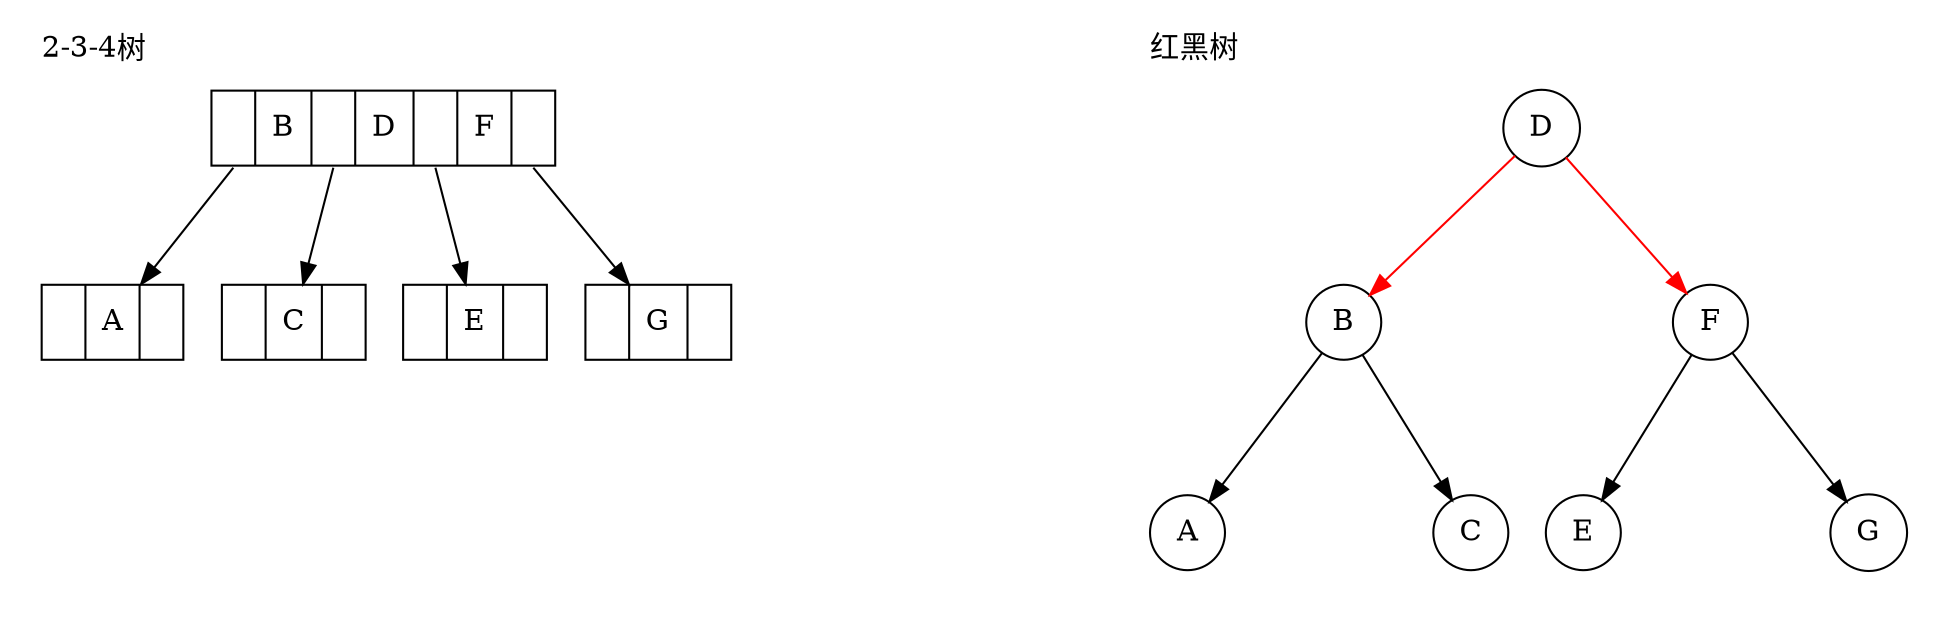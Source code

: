 digraph g{
labeljust=l;
labelloc=t;
splines=line;

subgraph cluster_1{
label="2-3-4树";
node[shape=record];
penwidth=0;
n1_0[label="<f1> | B | <f2> | D | <f3> | F | <f4>"];
n1_1[label="<f1> | A | <f2>"];
n1_2[label="<f1> | C | <f2>"];
n1_3[label="<f1> | E | <f2>"];
n1_4[label="<f1> | G | <f2>"];
n1_0:f1->n1_1;
n1_0:f2->n1_2;
n1_0:f3->n1_3;
n1_0:f4->n1_4;
}

subgraph cluster_t{
label="";
node[shape=circle];
penwidth=0;
t_0[style=invis];
t_1[style=invis];
t_2[style=invis];
t_0->t_1[style=invis];
t_0->t_2[style=invis];
t_1->t_2[style=invis, constraint=false, minlen=3];
//t_0[style=invis];
//t_1[label="", shape=triangle, orientation=-90, style=filled, color=green, height=0.4];
//t_0->t_1[style=invis];
}

subgraph cluster_3{
label="红黑树";
node[shape=circle];
penwidth=0;
n3_0[label=D];
n3_1[label=B];
v3_1[style=invis];
n3_2[label=F];
n3_3[label=A];
v3_2[style=invis];
n3_4[label=C];

n3_5[label=E];
v3_3[style=invis];
n3_6[label=G];

n3_0->n3_1[color=red];
n3_0->v3_1[style=invis];
n3_0->n3_2[color=red];

n3_1->n3_3;
n3_1->v3_2[style=invis];
n3_1->n3_4;

n3_2->n3_5[];
n3_2->v3_3[style=invis];
n3_2->n3_6;
}

}
